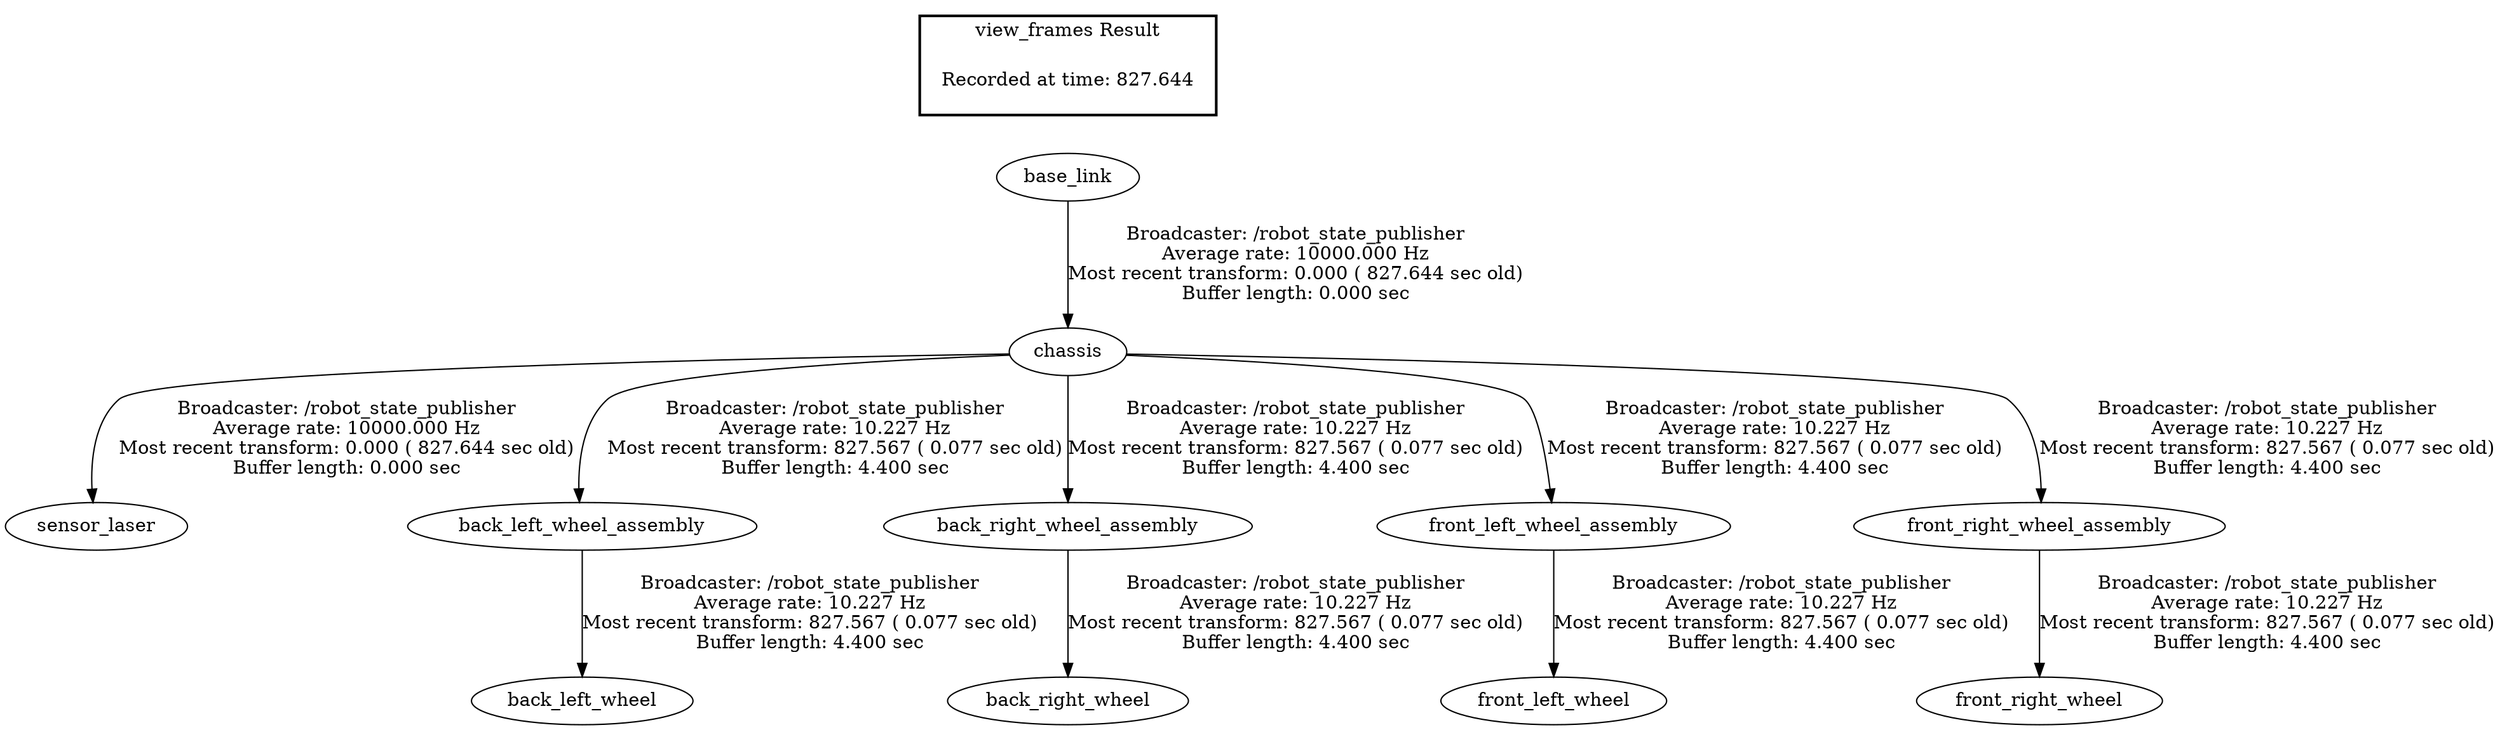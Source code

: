 digraph G {
"base_link" -> "chassis"[label="Broadcaster: /robot_state_publisher\nAverage rate: 10000.000 Hz\nMost recent transform: 0.000 ( 827.644 sec old)\nBuffer length: 0.000 sec\n"];
"chassis" -> "sensor_laser"[label="Broadcaster: /robot_state_publisher\nAverage rate: 10000.000 Hz\nMost recent transform: 0.000 ( 827.644 sec old)\nBuffer length: 0.000 sec\n"];
"chassis" -> "back_left_wheel_assembly"[label="Broadcaster: /robot_state_publisher\nAverage rate: 10.227 Hz\nMost recent transform: 827.567 ( 0.077 sec old)\nBuffer length: 4.400 sec\n"];
"back_left_wheel_assembly" -> "back_left_wheel"[label="Broadcaster: /robot_state_publisher\nAverage rate: 10.227 Hz\nMost recent transform: 827.567 ( 0.077 sec old)\nBuffer length: 4.400 sec\n"];
"chassis" -> "back_right_wheel_assembly"[label="Broadcaster: /robot_state_publisher\nAverage rate: 10.227 Hz\nMost recent transform: 827.567 ( 0.077 sec old)\nBuffer length: 4.400 sec\n"];
"back_right_wheel_assembly" -> "back_right_wheel"[label="Broadcaster: /robot_state_publisher\nAverage rate: 10.227 Hz\nMost recent transform: 827.567 ( 0.077 sec old)\nBuffer length: 4.400 sec\n"];
"chassis" -> "front_left_wheel_assembly"[label="Broadcaster: /robot_state_publisher\nAverage rate: 10.227 Hz\nMost recent transform: 827.567 ( 0.077 sec old)\nBuffer length: 4.400 sec\n"];
"front_left_wheel_assembly" -> "front_left_wheel"[label="Broadcaster: /robot_state_publisher\nAverage rate: 10.227 Hz\nMost recent transform: 827.567 ( 0.077 sec old)\nBuffer length: 4.400 sec\n"];
"chassis" -> "front_right_wheel_assembly"[label="Broadcaster: /robot_state_publisher\nAverage rate: 10.227 Hz\nMost recent transform: 827.567 ( 0.077 sec old)\nBuffer length: 4.400 sec\n"];
"front_right_wheel_assembly" -> "front_right_wheel"[label="Broadcaster: /robot_state_publisher\nAverage rate: 10.227 Hz\nMost recent transform: 827.567 ( 0.077 sec old)\nBuffer length: 4.400 sec\n"];
edge [style=invis];
 subgraph cluster_legend { style=bold; color=black; label ="view_frames Result";
"Recorded at time: 827.644"[ shape=plaintext ] ;
 }->"base_link";
}